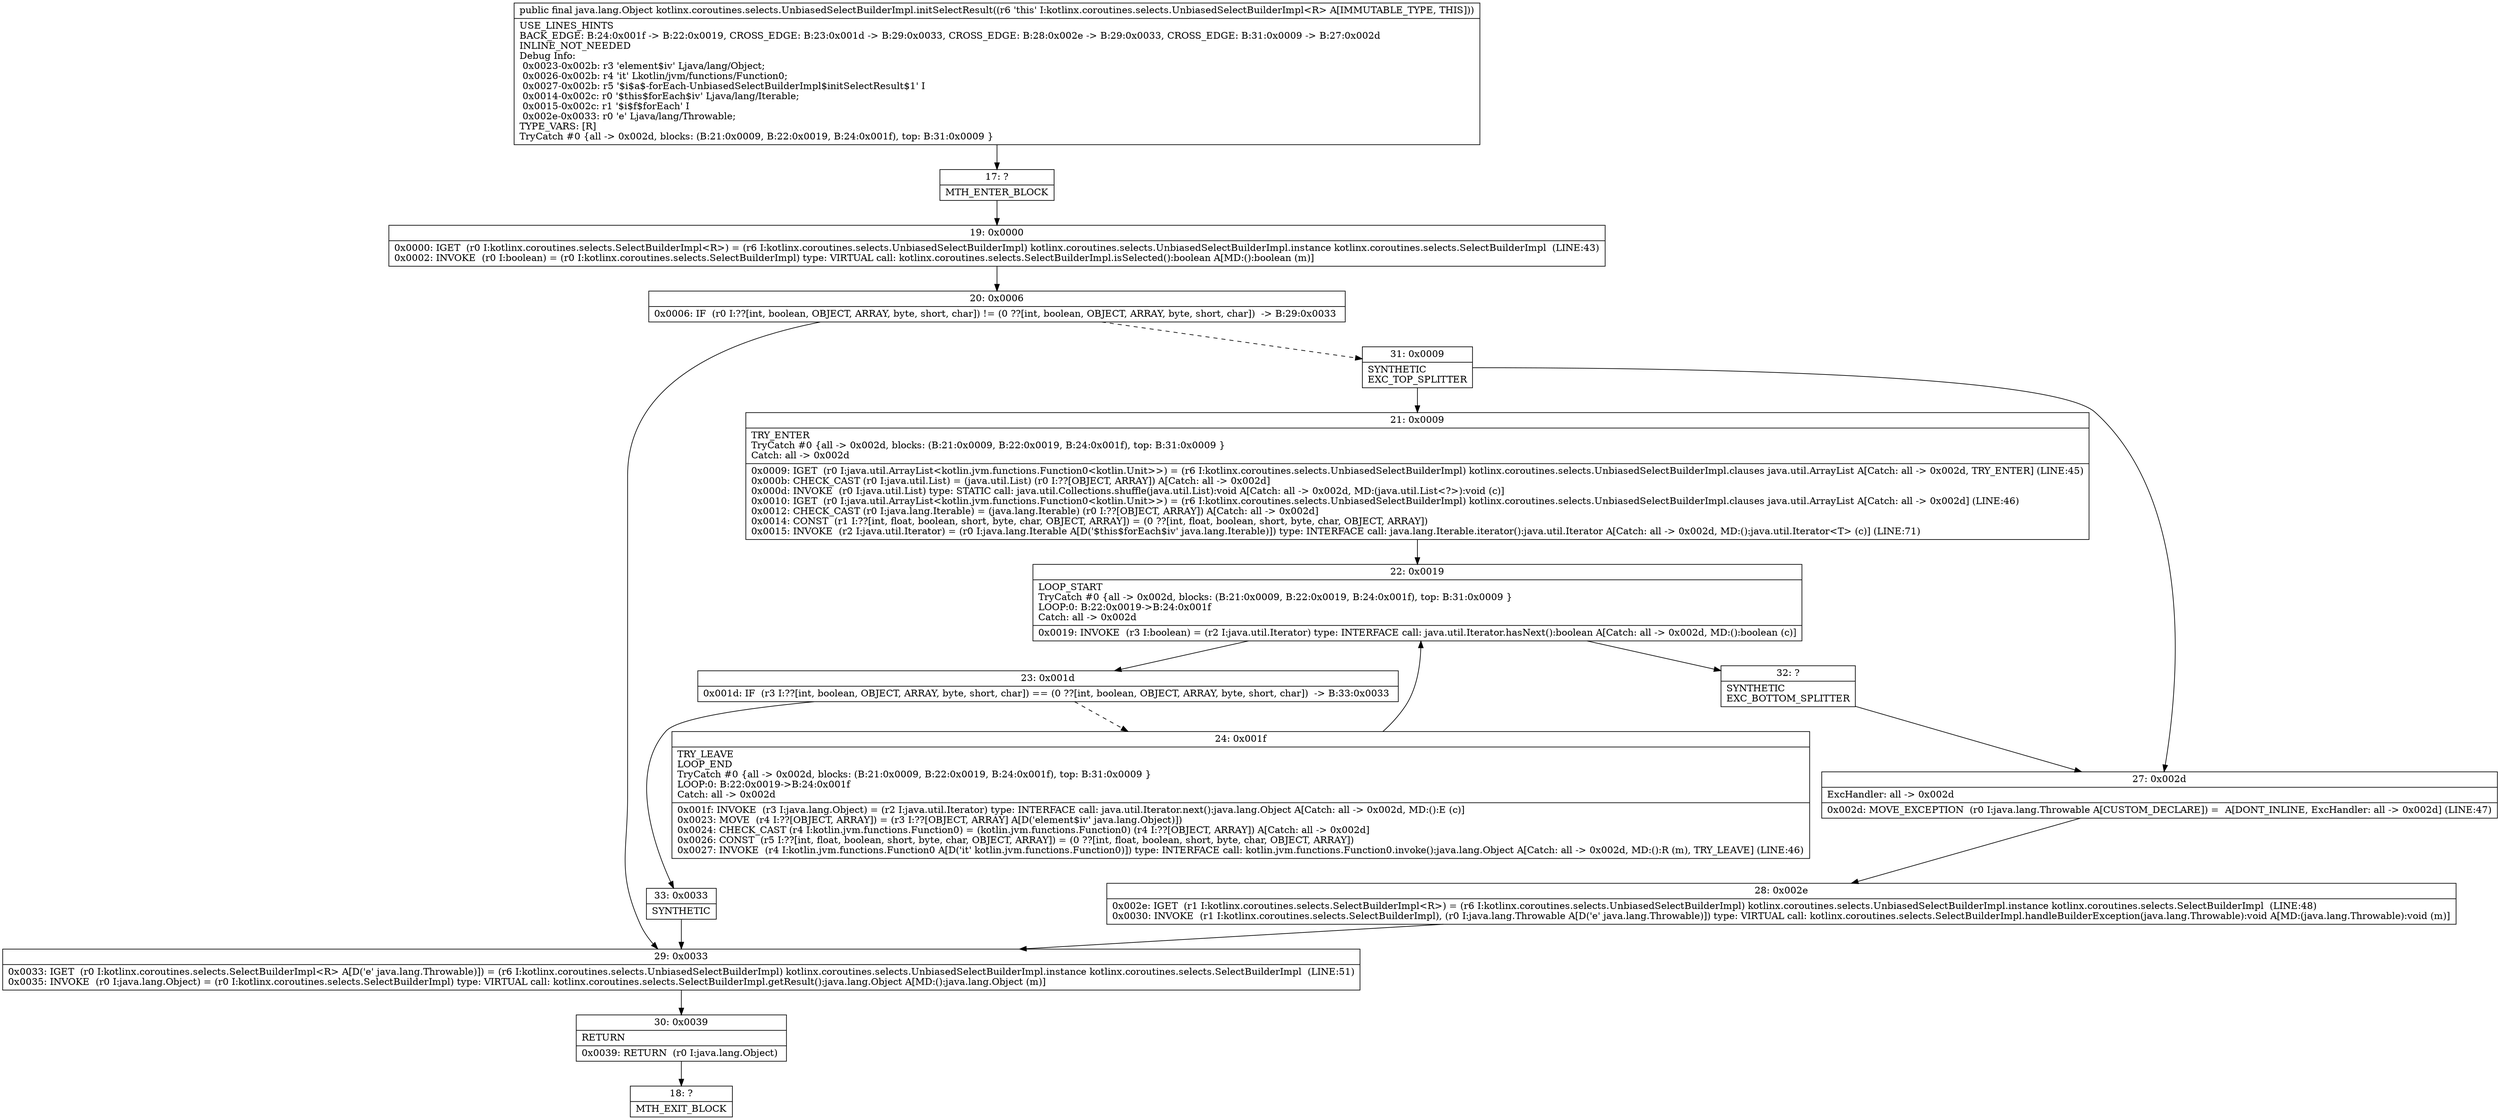digraph "CFG forkotlinx.coroutines.selects.UnbiasedSelectBuilderImpl.initSelectResult()Ljava\/lang\/Object;" {
Node_17 [shape=record,label="{17\:\ ?|MTH_ENTER_BLOCK\l}"];
Node_19 [shape=record,label="{19\:\ 0x0000|0x0000: IGET  (r0 I:kotlinx.coroutines.selects.SelectBuilderImpl\<R\>) = (r6 I:kotlinx.coroutines.selects.UnbiasedSelectBuilderImpl) kotlinx.coroutines.selects.UnbiasedSelectBuilderImpl.instance kotlinx.coroutines.selects.SelectBuilderImpl  (LINE:43)\l0x0002: INVOKE  (r0 I:boolean) = (r0 I:kotlinx.coroutines.selects.SelectBuilderImpl) type: VIRTUAL call: kotlinx.coroutines.selects.SelectBuilderImpl.isSelected():boolean A[MD:():boolean (m)]\l}"];
Node_20 [shape=record,label="{20\:\ 0x0006|0x0006: IF  (r0 I:??[int, boolean, OBJECT, ARRAY, byte, short, char]) != (0 ??[int, boolean, OBJECT, ARRAY, byte, short, char])  \-\> B:29:0x0033 \l}"];
Node_29 [shape=record,label="{29\:\ 0x0033|0x0033: IGET  (r0 I:kotlinx.coroutines.selects.SelectBuilderImpl\<R\> A[D('e' java.lang.Throwable)]) = (r6 I:kotlinx.coroutines.selects.UnbiasedSelectBuilderImpl) kotlinx.coroutines.selects.UnbiasedSelectBuilderImpl.instance kotlinx.coroutines.selects.SelectBuilderImpl  (LINE:51)\l0x0035: INVOKE  (r0 I:java.lang.Object) = (r0 I:kotlinx.coroutines.selects.SelectBuilderImpl) type: VIRTUAL call: kotlinx.coroutines.selects.SelectBuilderImpl.getResult():java.lang.Object A[MD:():java.lang.Object (m)]\l}"];
Node_30 [shape=record,label="{30\:\ 0x0039|RETURN\l|0x0039: RETURN  (r0 I:java.lang.Object) \l}"];
Node_18 [shape=record,label="{18\:\ ?|MTH_EXIT_BLOCK\l}"];
Node_31 [shape=record,label="{31\:\ 0x0009|SYNTHETIC\lEXC_TOP_SPLITTER\l}"];
Node_21 [shape=record,label="{21\:\ 0x0009|TRY_ENTER\lTryCatch #0 \{all \-\> 0x002d, blocks: (B:21:0x0009, B:22:0x0019, B:24:0x001f), top: B:31:0x0009 \}\lCatch: all \-\> 0x002d\l|0x0009: IGET  (r0 I:java.util.ArrayList\<kotlin.jvm.functions.Function0\<kotlin.Unit\>\>) = (r6 I:kotlinx.coroutines.selects.UnbiasedSelectBuilderImpl) kotlinx.coroutines.selects.UnbiasedSelectBuilderImpl.clauses java.util.ArrayList A[Catch: all \-\> 0x002d, TRY_ENTER] (LINE:45)\l0x000b: CHECK_CAST (r0 I:java.util.List) = (java.util.List) (r0 I:??[OBJECT, ARRAY]) A[Catch: all \-\> 0x002d]\l0x000d: INVOKE  (r0 I:java.util.List) type: STATIC call: java.util.Collections.shuffle(java.util.List):void A[Catch: all \-\> 0x002d, MD:(java.util.List\<?\>):void (c)]\l0x0010: IGET  (r0 I:java.util.ArrayList\<kotlin.jvm.functions.Function0\<kotlin.Unit\>\>) = (r6 I:kotlinx.coroutines.selects.UnbiasedSelectBuilderImpl) kotlinx.coroutines.selects.UnbiasedSelectBuilderImpl.clauses java.util.ArrayList A[Catch: all \-\> 0x002d] (LINE:46)\l0x0012: CHECK_CAST (r0 I:java.lang.Iterable) = (java.lang.Iterable) (r0 I:??[OBJECT, ARRAY]) A[Catch: all \-\> 0x002d]\l0x0014: CONST  (r1 I:??[int, float, boolean, short, byte, char, OBJECT, ARRAY]) = (0 ??[int, float, boolean, short, byte, char, OBJECT, ARRAY]) \l0x0015: INVOKE  (r2 I:java.util.Iterator) = (r0 I:java.lang.Iterable A[D('$this$forEach$iv' java.lang.Iterable)]) type: INTERFACE call: java.lang.Iterable.iterator():java.util.Iterator A[Catch: all \-\> 0x002d, MD:():java.util.Iterator\<T\> (c)] (LINE:71)\l}"];
Node_22 [shape=record,label="{22\:\ 0x0019|LOOP_START\lTryCatch #0 \{all \-\> 0x002d, blocks: (B:21:0x0009, B:22:0x0019, B:24:0x001f), top: B:31:0x0009 \}\lLOOP:0: B:22:0x0019\-\>B:24:0x001f\lCatch: all \-\> 0x002d\l|0x0019: INVOKE  (r3 I:boolean) = (r2 I:java.util.Iterator) type: INTERFACE call: java.util.Iterator.hasNext():boolean A[Catch: all \-\> 0x002d, MD:():boolean (c)]\l}"];
Node_23 [shape=record,label="{23\:\ 0x001d|0x001d: IF  (r3 I:??[int, boolean, OBJECT, ARRAY, byte, short, char]) == (0 ??[int, boolean, OBJECT, ARRAY, byte, short, char])  \-\> B:33:0x0033 \l}"];
Node_24 [shape=record,label="{24\:\ 0x001f|TRY_LEAVE\lLOOP_END\lTryCatch #0 \{all \-\> 0x002d, blocks: (B:21:0x0009, B:22:0x0019, B:24:0x001f), top: B:31:0x0009 \}\lLOOP:0: B:22:0x0019\-\>B:24:0x001f\lCatch: all \-\> 0x002d\l|0x001f: INVOKE  (r3 I:java.lang.Object) = (r2 I:java.util.Iterator) type: INTERFACE call: java.util.Iterator.next():java.lang.Object A[Catch: all \-\> 0x002d, MD:():E (c)]\l0x0023: MOVE  (r4 I:??[OBJECT, ARRAY]) = (r3 I:??[OBJECT, ARRAY] A[D('element$iv' java.lang.Object)]) \l0x0024: CHECK_CAST (r4 I:kotlin.jvm.functions.Function0) = (kotlin.jvm.functions.Function0) (r4 I:??[OBJECT, ARRAY]) A[Catch: all \-\> 0x002d]\l0x0026: CONST  (r5 I:??[int, float, boolean, short, byte, char, OBJECT, ARRAY]) = (0 ??[int, float, boolean, short, byte, char, OBJECT, ARRAY]) \l0x0027: INVOKE  (r4 I:kotlin.jvm.functions.Function0 A[D('it' kotlin.jvm.functions.Function0)]) type: INTERFACE call: kotlin.jvm.functions.Function0.invoke():java.lang.Object A[Catch: all \-\> 0x002d, MD:():R (m), TRY_LEAVE] (LINE:46)\l}"];
Node_33 [shape=record,label="{33\:\ 0x0033|SYNTHETIC\l}"];
Node_32 [shape=record,label="{32\:\ ?|SYNTHETIC\lEXC_BOTTOM_SPLITTER\l}"];
Node_27 [shape=record,label="{27\:\ 0x002d|ExcHandler: all \-\> 0x002d\l|0x002d: MOVE_EXCEPTION  (r0 I:java.lang.Throwable A[CUSTOM_DECLARE]) =  A[DONT_INLINE, ExcHandler: all \-\> 0x002d] (LINE:47)\l}"];
Node_28 [shape=record,label="{28\:\ 0x002e|0x002e: IGET  (r1 I:kotlinx.coroutines.selects.SelectBuilderImpl\<R\>) = (r6 I:kotlinx.coroutines.selects.UnbiasedSelectBuilderImpl) kotlinx.coroutines.selects.UnbiasedSelectBuilderImpl.instance kotlinx.coroutines.selects.SelectBuilderImpl  (LINE:48)\l0x0030: INVOKE  (r1 I:kotlinx.coroutines.selects.SelectBuilderImpl), (r0 I:java.lang.Throwable A[D('e' java.lang.Throwable)]) type: VIRTUAL call: kotlinx.coroutines.selects.SelectBuilderImpl.handleBuilderException(java.lang.Throwable):void A[MD:(java.lang.Throwable):void (m)]\l}"];
MethodNode[shape=record,label="{public final java.lang.Object kotlinx.coroutines.selects.UnbiasedSelectBuilderImpl.initSelectResult((r6 'this' I:kotlinx.coroutines.selects.UnbiasedSelectBuilderImpl\<R\> A[IMMUTABLE_TYPE, THIS]))  | USE_LINES_HINTS\lBACK_EDGE: B:24:0x001f \-\> B:22:0x0019, CROSS_EDGE: B:23:0x001d \-\> B:29:0x0033, CROSS_EDGE: B:28:0x002e \-\> B:29:0x0033, CROSS_EDGE: B:31:0x0009 \-\> B:27:0x002d\lINLINE_NOT_NEEDED\lDebug Info:\l  0x0023\-0x002b: r3 'element$iv' Ljava\/lang\/Object;\l  0x0026\-0x002b: r4 'it' Lkotlin\/jvm\/functions\/Function0;\l  0x0027\-0x002b: r5 '$i$a$\-forEach\-UnbiasedSelectBuilderImpl$initSelectResult$1' I\l  0x0014\-0x002c: r0 '$this$forEach$iv' Ljava\/lang\/Iterable;\l  0x0015\-0x002c: r1 '$i$f$forEach' I\l  0x002e\-0x0033: r0 'e' Ljava\/lang\/Throwable;\lTYPE_VARS: [R]\lTryCatch #0 \{all \-\> 0x002d, blocks: (B:21:0x0009, B:22:0x0019, B:24:0x001f), top: B:31:0x0009 \}\l}"];
MethodNode -> Node_17;Node_17 -> Node_19;
Node_19 -> Node_20;
Node_20 -> Node_29;
Node_20 -> Node_31[style=dashed];
Node_29 -> Node_30;
Node_30 -> Node_18;
Node_31 -> Node_21;
Node_31 -> Node_27;
Node_21 -> Node_22;
Node_22 -> Node_23;
Node_22 -> Node_32;
Node_23 -> Node_24[style=dashed];
Node_23 -> Node_33;
Node_24 -> Node_22;
Node_33 -> Node_29;
Node_32 -> Node_27;
Node_27 -> Node_28;
Node_28 -> Node_29;
}

